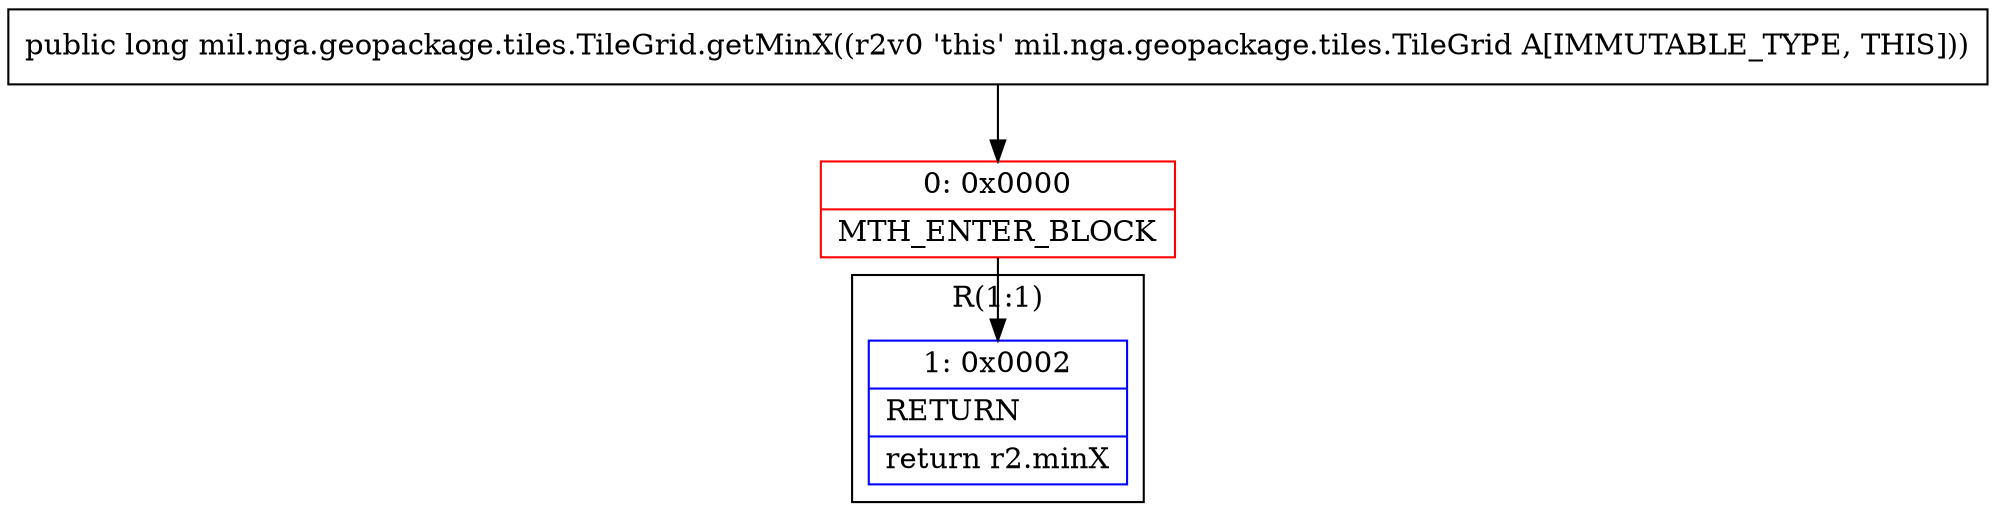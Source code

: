 digraph "CFG formil.nga.geopackage.tiles.TileGrid.getMinX()J" {
subgraph cluster_Region_1121083789 {
label = "R(1:1)";
node [shape=record,color=blue];
Node_1 [shape=record,label="{1\:\ 0x0002|RETURN\l|return r2.minX\l}"];
}
Node_0 [shape=record,color=red,label="{0\:\ 0x0000|MTH_ENTER_BLOCK\l}"];
MethodNode[shape=record,label="{public long mil.nga.geopackage.tiles.TileGrid.getMinX((r2v0 'this' mil.nga.geopackage.tiles.TileGrid A[IMMUTABLE_TYPE, THIS])) }"];
MethodNode -> Node_0;
Node_0 -> Node_1;
}

